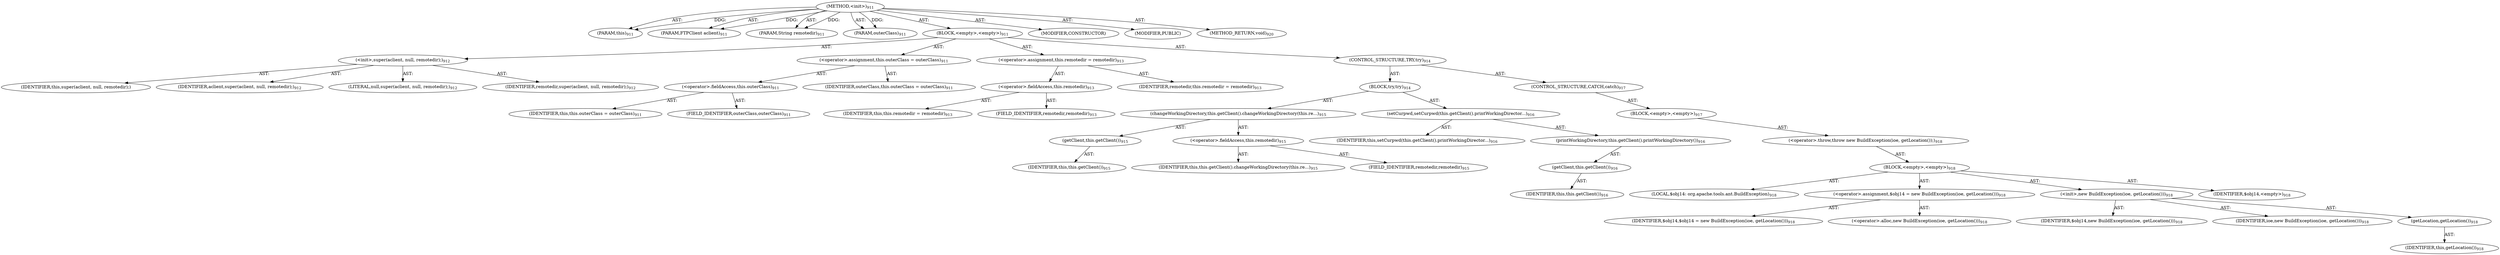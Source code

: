 digraph "&lt;init&gt;" {  
"111669149725" [label = <(METHOD,&lt;init&gt;)<SUB>911</SUB>> ]
"115964117012" [label = <(PARAM,this)<SUB>911</SUB>> ]
"115964117014" [label = <(PARAM,FTPClient aclient)<SUB>911</SUB>> ]
"115964117015" [label = <(PARAM,String remotedir)<SUB>911</SUB>> ]
"115964117013" [label = <(PARAM,outerClass)<SUB>911</SUB>> ]
"25769803940" [label = <(BLOCK,&lt;empty&gt;,&lt;empty&gt;)<SUB>911</SUB>> ]
"30064771072" [label = <(&lt;init&gt;,super(aclient, null, remotedir);)<SUB>912</SUB>> ]
"68719476810" [label = <(IDENTIFIER,this,super(aclient, null, remotedir);)> ]
"68719476819" [label = <(IDENTIFIER,aclient,super(aclient, null, remotedir);)<SUB>912</SUB>> ]
"90194313216" [label = <(LITERAL,null,super(aclient, null, remotedir);)<SUB>912</SUB>> ]
"68719476820" [label = <(IDENTIFIER,remotedir,super(aclient, null, remotedir);)<SUB>912</SUB>> ]
"30064771772" [label = <(&lt;operator&gt;.assignment,this.outerClass = outerClass)<SUB>911</SUB>> ]
"30064771773" [label = <(&lt;operator&gt;.fieldAccess,this.outerClass)<SUB>911</SUB>> ]
"68719476817" [label = <(IDENTIFIER,this,this.outerClass = outerClass)<SUB>911</SUB>> ]
"55834575011" [label = <(FIELD_IDENTIFIER,outerClass,outerClass)<SUB>911</SUB>> ]
"68719476818" [label = <(IDENTIFIER,outerClass,this.outerClass = outerClass)<SUB>911</SUB>> ]
"30064771774" [label = <(&lt;operator&gt;.assignment,this.remotedir = remotedir)<SUB>913</SUB>> ]
"30064771775" [label = <(&lt;operator&gt;.fieldAccess,this.remotedir)<SUB>913</SUB>> ]
"68719476811" [label = <(IDENTIFIER,this,this.remotedir = remotedir)<SUB>913</SUB>> ]
"55834575012" [label = <(FIELD_IDENTIFIER,remotedir,remotedir)<SUB>913</SUB>> ]
"68719477439" [label = <(IDENTIFIER,remotedir,this.remotedir = remotedir)<SUB>913</SUB>> ]
"47244640379" [label = <(CONTROL_STRUCTURE,TRY,try)<SUB>914</SUB>> ]
"25769803941" [label = <(BLOCK,try,try)<SUB>914</SUB>> ]
"30064771776" [label = <(changeWorkingDirectory,this.getClient().changeWorkingDirectory(this.re...)<SUB>915</SUB>> ]
"30064771777" [label = <(getClient,this.getClient())<SUB>915</SUB>> ]
"68719476813" [label = <(IDENTIFIER,this,this.getClient())<SUB>915</SUB>> ]
"30064771778" [label = <(&lt;operator&gt;.fieldAccess,this.remotedir)<SUB>915</SUB>> ]
"68719476812" [label = <(IDENTIFIER,this,this.getClient().changeWorkingDirectory(this.re...)<SUB>915</SUB>> ]
"55834575013" [label = <(FIELD_IDENTIFIER,remotedir,remotedir)<SUB>915</SUB>> ]
"30064771779" [label = <(setCurpwd,setCurpwd(this.getClient().printWorkingDirector...)<SUB>916</SUB>> ]
"68719476815" [label = <(IDENTIFIER,this,setCurpwd(this.getClient().printWorkingDirector...)<SUB>916</SUB>> ]
"30064771780" [label = <(printWorkingDirectory,this.getClient().printWorkingDirectory())<SUB>916</SUB>> ]
"30064771781" [label = <(getClient,this.getClient())<SUB>916</SUB>> ]
"68719476814" [label = <(IDENTIFIER,this,this.getClient())<SUB>916</SUB>> ]
"47244640380" [label = <(CONTROL_STRUCTURE,CATCH,catch)<SUB>917</SUB>> ]
"25769803942" [label = <(BLOCK,&lt;empty&gt;,&lt;empty&gt;)<SUB>917</SUB>> ]
"30064771782" [label = <(&lt;operator&gt;.throw,throw new BuildException(ioe, getLocation());)<SUB>918</SUB>> ]
"25769803943" [label = <(BLOCK,&lt;empty&gt;,&lt;empty&gt;)<SUB>918</SUB>> ]
"94489280573" [label = <(LOCAL,$obj14: org.apache.tools.ant.BuildException)<SUB>918</SUB>> ]
"30064771783" [label = <(&lt;operator&gt;.assignment,$obj14 = new BuildException(ioe, getLocation()))<SUB>918</SUB>> ]
"68719477440" [label = <(IDENTIFIER,$obj14,$obj14 = new BuildException(ioe, getLocation()))<SUB>918</SUB>> ]
"30064771784" [label = <(&lt;operator&gt;.alloc,new BuildException(ioe, getLocation()))<SUB>918</SUB>> ]
"30064771785" [label = <(&lt;init&gt;,new BuildException(ioe, getLocation()))<SUB>918</SUB>> ]
"68719477441" [label = <(IDENTIFIER,$obj14,new BuildException(ioe, getLocation()))<SUB>918</SUB>> ]
"68719477442" [label = <(IDENTIFIER,ioe,new BuildException(ioe, getLocation()))<SUB>918</SUB>> ]
"30064771786" [label = <(getLocation,getLocation())<SUB>918</SUB>> ]
"68719476816" [label = <(IDENTIFIER,this,getLocation())<SUB>918</SUB>> ]
"68719477443" [label = <(IDENTIFIER,$obj14,&lt;empty&gt;)<SUB>918</SUB>> ]
"133143986297" [label = <(MODIFIER,CONSTRUCTOR)> ]
"133143986298" [label = <(MODIFIER,PUBLIC)> ]
"128849018909" [label = <(METHOD_RETURN,void)<SUB>920</SUB>> ]
  "111669149725" -> "115964117012"  [ label = "AST: "] 
  "111669149725" -> "115964117014"  [ label = "AST: "] 
  "111669149725" -> "115964117015"  [ label = "AST: "] 
  "111669149725" -> "115964117013"  [ label = "AST: "] 
  "111669149725" -> "25769803940"  [ label = "AST: "] 
  "111669149725" -> "133143986297"  [ label = "AST: "] 
  "111669149725" -> "133143986298"  [ label = "AST: "] 
  "111669149725" -> "128849018909"  [ label = "AST: "] 
  "25769803940" -> "30064771072"  [ label = "AST: "] 
  "25769803940" -> "30064771772"  [ label = "AST: "] 
  "25769803940" -> "30064771774"  [ label = "AST: "] 
  "25769803940" -> "47244640379"  [ label = "AST: "] 
  "30064771072" -> "68719476810"  [ label = "AST: "] 
  "30064771072" -> "68719476819"  [ label = "AST: "] 
  "30064771072" -> "90194313216"  [ label = "AST: "] 
  "30064771072" -> "68719476820"  [ label = "AST: "] 
  "30064771772" -> "30064771773"  [ label = "AST: "] 
  "30064771772" -> "68719476818"  [ label = "AST: "] 
  "30064771773" -> "68719476817"  [ label = "AST: "] 
  "30064771773" -> "55834575011"  [ label = "AST: "] 
  "30064771774" -> "30064771775"  [ label = "AST: "] 
  "30064771774" -> "68719477439"  [ label = "AST: "] 
  "30064771775" -> "68719476811"  [ label = "AST: "] 
  "30064771775" -> "55834575012"  [ label = "AST: "] 
  "47244640379" -> "25769803941"  [ label = "AST: "] 
  "47244640379" -> "47244640380"  [ label = "AST: "] 
  "25769803941" -> "30064771776"  [ label = "AST: "] 
  "25769803941" -> "30064771779"  [ label = "AST: "] 
  "30064771776" -> "30064771777"  [ label = "AST: "] 
  "30064771776" -> "30064771778"  [ label = "AST: "] 
  "30064771777" -> "68719476813"  [ label = "AST: "] 
  "30064771778" -> "68719476812"  [ label = "AST: "] 
  "30064771778" -> "55834575013"  [ label = "AST: "] 
  "30064771779" -> "68719476815"  [ label = "AST: "] 
  "30064771779" -> "30064771780"  [ label = "AST: "] 
  "30064771780" -> "30064771781"  [ label = "AST: "] 
  "30064771781" -> "68719476814"  [ label = "AST: "] 
  "47244640380" -> "25769803942"  [ label = "AST: "] 
  "25769803942" -> "30064771782"  [ label = "AST: "] 
  "30064771782" -> "25769803943"  [ label = "AST: "] 
  "25769803943" -> "94489280573"  [ label = "AST: "] 
  "25769803943" -> "30064771783"  [ label = "AST: "] 
  "25769803943" -> "30064771785"  [ label = "AST: "] 
  "25769803943" -> "68719477443"  [ label = "AST: "] 
  "30064771783" -> "68719477440"  [ label = "AST: "] 
  "30064771783" -> "30064771784"  [ label = "AST: "] 
  "30064771785" -> "68719477441"  [ label = "AST: "] 
  "30064771785" -> "68719477442"  [ label = "AST: "] 
  "30064771785" -> "30064771786"  [ label = "AST: "] 
  "30064771786" -> "68719476816"  [ label = "AST: "] 
  "111669149725" -> "115964117012"  [ label = "DDG: "] 
  "111669149725" -> "115964117014"  [ label = "DDG: "] 
  "111669149725" -> "115964117015"  [ label = "DDG: "] 
  "111669149725" -> "115964117013"  [ label = "DDG: "] 
}
